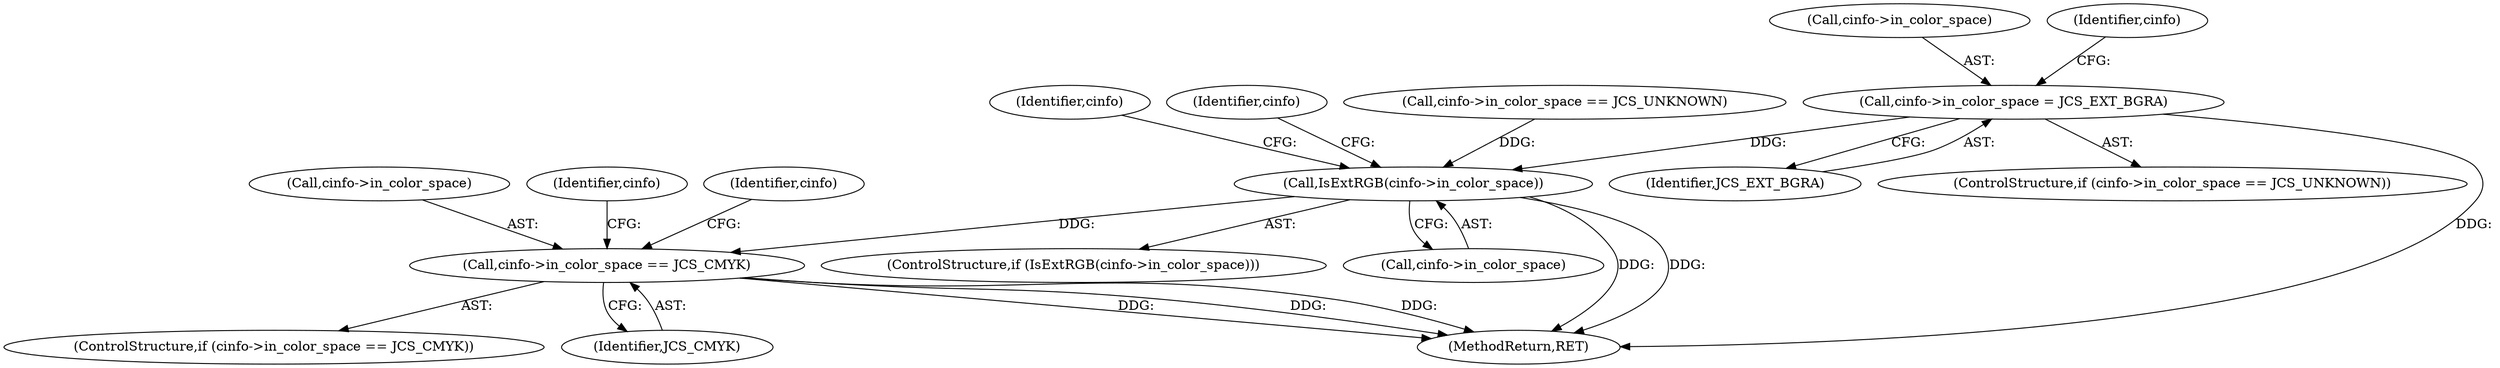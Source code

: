 digraph "0_libjpeg-turbo_43e84cff1bb2bd8293066f6ac4eb0df61ddddbc6@API" {
"1000646" [label="(Call,cinfo->in_color_space = JCS_EXT_BGRA)"];
"1000652" [label="(Call,IsExtRGB(cinfo->in_color_space))"];
"1000667" [label="(Call,cinfo->in_color_space == JCS_CMYK)"];
"1000647" [label="(Call,cinfo->in_color_space)"];
"1000651" [label="(ControlStructure,if (IsExtRGB(cinfo->in_color_space)))"];
"1000666" [label="(ControlStructure,if (cinfo->in_color_space == JCS_CMYK))"];
"1000650" [label="(Identifier,JCS_EXT_BGRA)"];
"1000646" [label="(Call,cinfo->in_color_space = JCS_EXT_BGRA)"];
"1000658" [label="(Identifier,cinfo)"];
"1000669" [label="(Identifier,cinfo)"];
"1000671" [label="(Identifier,JCS_CMYK)"];
"1000668" [label="(Call,cinfo->in_color_space)"];
"1000652" [label="(Call,IsExtRGB(cinfo->in_color_space))"];
"1000653" [label="(Call,cinfo->in_color_space)"];
"1000674" [label="(Identifier,cinfo)"];
"1000679" [label="(Identifier,cinfo)"];
"1000641" [label="(Call,cinfo->in_color_space == JCS_UNKNOWN)"];
"1000667" [label="(Call,cinfo->in_color_space == JCS_CMYK)"];
"1000640" [label="(ControlStructure,if (cinfo->in_color_space == JCS_UNKNOWN))"];
"1000654" [label="(Identifier,cinfo)"];
"1000854" [label="(MethodReturn,RET)"];
"1000646" -> "1000640"  [label="AST: "];
"1000646" -> "1000650"  [label="CFG: "];
"1000647" -> "1000646"  [label="AST: "];
"1000650" -> "1000646"  [label="AST: "];
"1000654" -> "1000646"  [label="CFG: "];
"1000646" -> "1000854"  [label="DDG: "];
"1000646" -> "1000652"  [label="DDG: "];
"1000652" -> "1000651"  [label="AST: "];
"1000652" -> "1000653"  [label="CFG: "];
"1000653" -> "1000652"  [label="AST: "];
"1000658" -> "1000652"  [label="CFG: "];
"1000669" -> "1000652"  [label="CFG: "];
"1000652" -> "1000854"  [label="DDG: "];
"1000652" -> "1000854"  [label="DDG: "];
"1000641" -> "1000652"  [label="DDG: "];
"1000652" -> "1000667"  [label="DDG: "];
"1000667" -> "1000666"  [label="AST: "];
"1000667" -> "1000671"  [label="CFG: "];
"1000668" -> "1000667"  [label="AST: "];
"1000671" -> "1000667"  [label="AST: "];
"1000674" -> "1000667"  [label="CFG: "];
"1000679" -> "1000667"  [label="CFG: "];
"1000667" -> "1000854"  [label="DDG: "];
"1000667" -> "1000854"  [label="DDG: "];
"1000667" -> "1000854"  [label="DDG: "];
}
